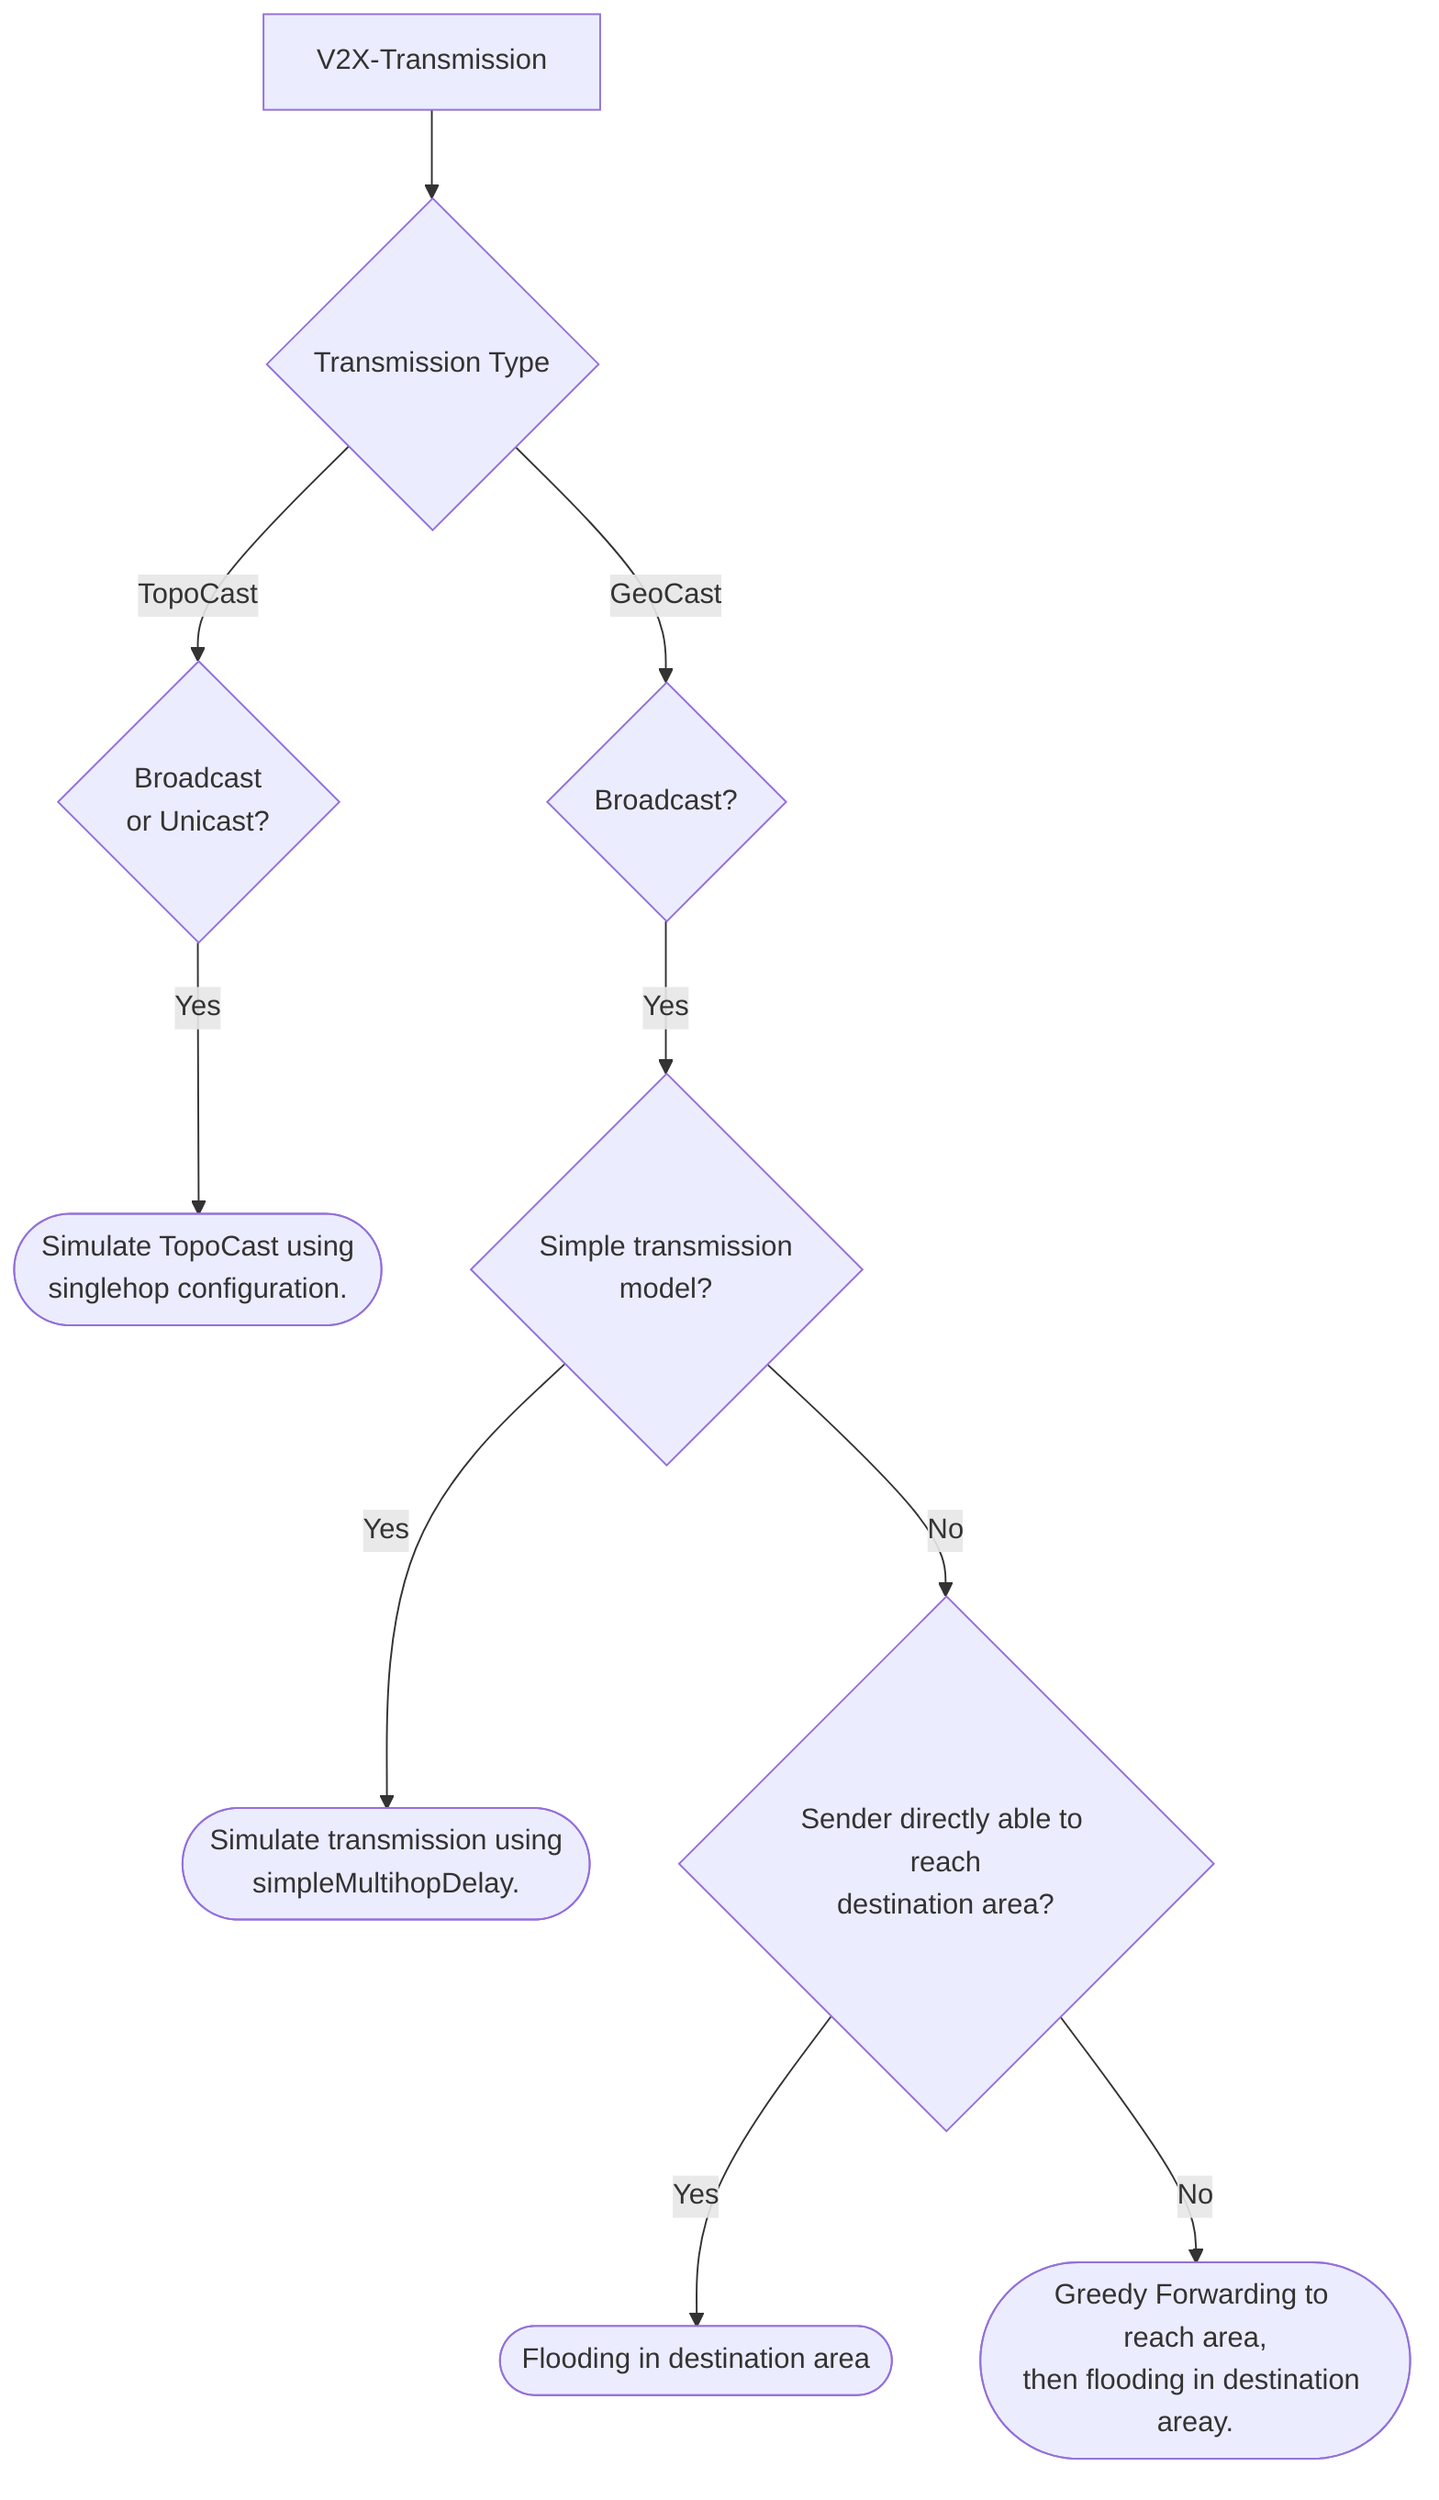 graph TD
    id1[V2X-Transmission]
    id2{Transmission Type}
    id1-->id2
    id3{Broadcast<br/>or Unicast?}
    id4{Broadcast?}
    id2-->|TopoCast|id3
    id2-->|GeoCast|id4
    id5([Simulate TopoCast using<br/>singlehop configuration.])
    id3-->|Yes|id5
    id6{Simple transmission<br/>model?}
    id4-->|Yes|id6
    id7([Simulate transmission using<br/>simpleMultihopDelay.])
    id6-->|Yes|id7
    id8{Sender directly able to reach<br/>destination area?}
    id6-->|No|id8
    id9([Flooding in destination area])
    id8-->|Yes|id9
    id10([Greedy Forwarding to reach area,<br/>then flooding in destination areay.])
    id8-->|No|id10